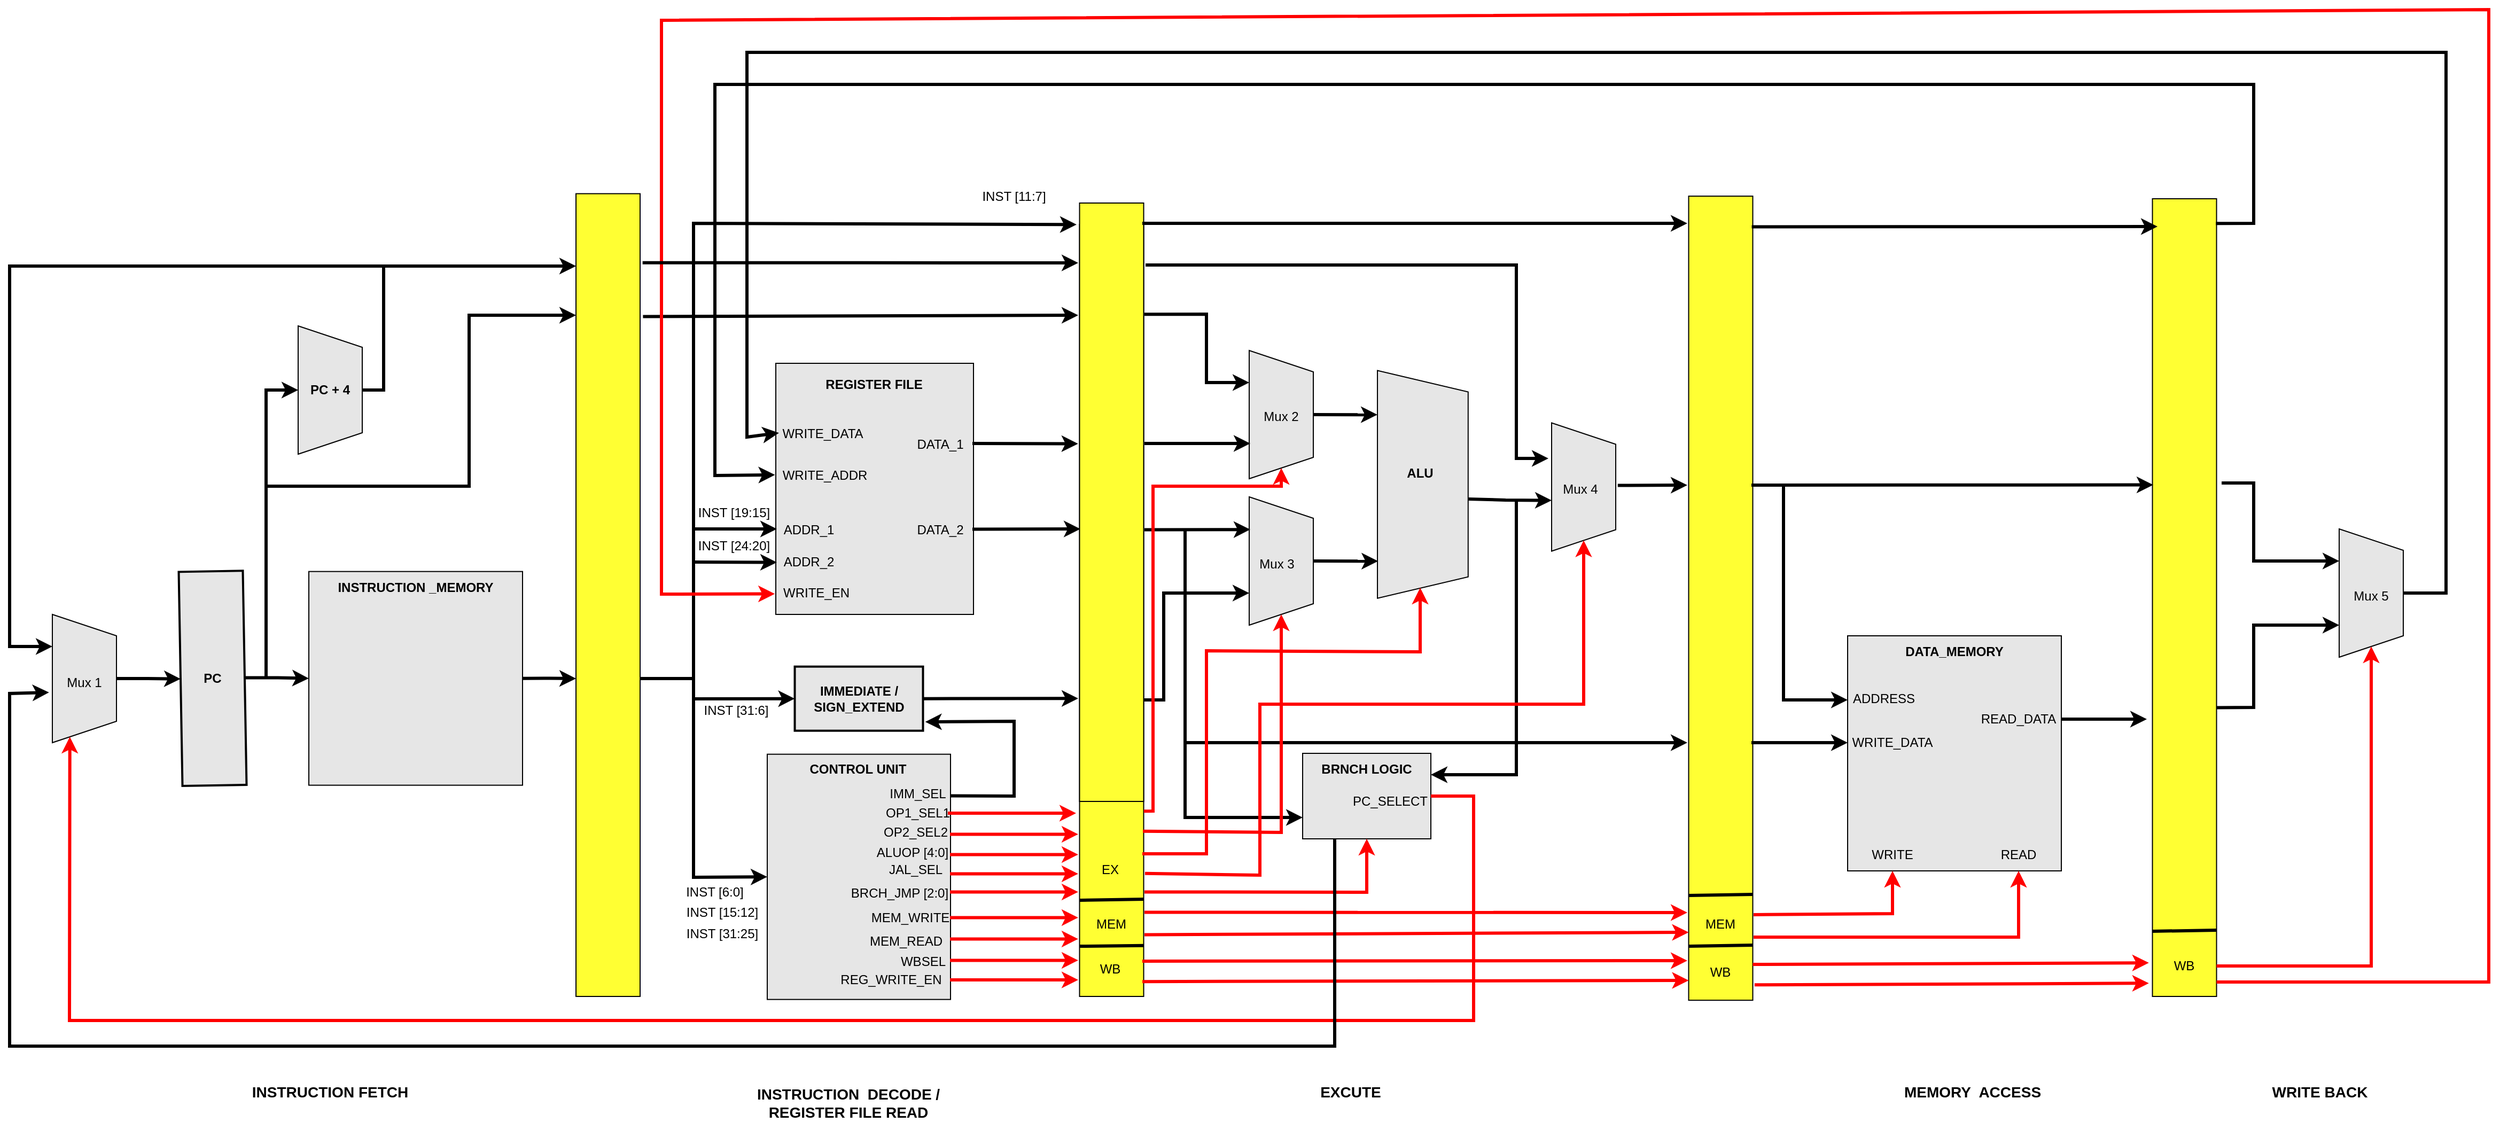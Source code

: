 <mxfile version="21.2.0" type="device">
  <diagram name="Page-1" id="BJZRk5SbO5JiXJ5LMZj1">
    <mxGraphModel dx="1613" dy="1845" grid="1" gridSize="10" guides="1" tooltips="1" connect="1" arrows="1" fold="1" page="1" pageScale="1" pageWidth="827" pageHeight="1169" math="0" shadow="0">
      <root>
        <mxCell id="0" />
        <mxCell id="1" parent="0" />
        <mxCell id="JKBrTTaOEETpHE8QkcYo-23" style="edgeStyle=orthogonalEdgeStyle;rounded=0;orthogonalLoop=1;jettySize=auto;html=1;exitX=0.5;exitY=0;exitDx=0;exitDy=0;entryX=0.5;entryY=1;entryDx=0;entryDy=0;strokeWidth=3;" parent="1" source="JKBrTTaOEETpHE8QkcYo-1" target="JKBrTTaOEETpHE8QkcYo-2" edge="1">
          <mxGeometry relative="1" as="geometry" />
        </mxCell>
        <mxCell id="JKBrTTaOEETpHE8QkcYo-1" value="" style="shape=trapezoid;perimeter=trapezoidPerimeter;whiteSpace=wrap;html=1;fixedSize=1;rotation=90;fillColor=#E6E6E6;strokeWidth=1;" parent="1" vertex="1">
          <mxGeometry x="130" y="326" width="120" height="60" as="geometry" />
        </mxCell>
        <mxCell id="JKBrTTaOEETpHE8QkcYo-28" style="edgeStyle=orthogonalEdgeStyle;rounded=0;orthogonalLoop=1;jettySize=auto;html=1;exitX=0.5;exitY=0;exitDx=0;exitDy=0;entryX=0;entryY=0.5;entryDx=0;entryDy=0;strokeWidth=3;" parent="1" source="JKBrTTaOEETpHE8QkcYo-2" target="JKBrTTaOEETpHE8QkcYo-3" edge="1">
          <mxGeometry relative="1" as="geometry">
            <Array as="points">
              <mxPoint x="371" y="355" />
            </Array>
          </mxGeometry>
        </mxCell>
        <mxCell id="JKBrTTaOEETpHE8QkcYo-2" value="" style="rounded=0;whiteSpace=wrap;html=1;rotation=89;fillColor=#E6E6E6;strokeWidth=2;" parent="1" vertex="1">
          <mxGeometry x="209.82" y="325.83" width="200.35" height="60" as="geometry" />
        </mxCell>
        <mxCell id="JKBrTTaOEETpHE8QkcYo-29" style="edgeStyle=orthogonalEdgeStyle;rounded=0;orthogonalLoop=1;jettySize=auto;html=1;exitX=1;exitY=0.5;exitDx=0;exitDy=0;strokeWidth=3;" parent="1" source="JKBrTTaOEETpHE8QkcYo-3" edge="1">
          <mxGeometry relative="1" as="geometry">
            <mxPoint x="650" y="356" as="targetPoint" />
          </mxGeometry>
        </mxCell>
        <mxCell id="JKBrTTaOEETpHE8QkcYo-3" value="" style="whiteSpace=wrap;html=1;aspect=fixed;fillColor=#E6E6E6;strokeWidth=1;" parent="1" vertex="1">
          <mxGeometry x="400" y="255.83" width="200" height="200" as="geometry" />
        </mxCell>
        <mxCell id="JKBrTTaOEETpHE8QkcYo-34" style="edgeStyle=orthogonalEdgeStyle;rounded=0;orthogonalLoop=1;jettySize=auto;html=1;exitX=0.5;exitY=0;exitDx=0;exitDy=0;entryX=0.25;entryY=1;entryDx=0;entryDy=0;strokeWidth=3;" parent="1" source="JKBrTTaOEETpHE8QkcYo-5" target="JKBrTTaOEETpHE8QkcYo-1" edge="1">
          <mxGeometry relative="1" as="geometry">
            <mxPoint x="150" y="336" as="targetPoint" />
            <Array as="points">
              <mxPoint x="470" y="86" />
              <mxPoint x="470" y="-30" />
              <mxPoint x="120" y="-30" />
              <mxPoint x="120" y="326" />
            </Array>
          </mxGeometry>
        </mxCell>
        <mxCell id="JKBrTTaOEETpHE8QkcYo-5" value="" style="shape=trapezoid;perimeter=trapezoidPerimeter;whiteSpace=wrap;html=1;fixedSize=1;rotation=90;fillColor=#E6E6E6;strokeWidth=1;" parent="1" vertex="1">
          <mxGeometry x="360" y="56" width="120" height="60" as="geometry" />
        </mxCell>
        <mxCell id="JKBrTTaOEETpHE8QkcYo-6" value="" style="rounded=0;whiteSpace=wrap;html=1;rotation=90;fillColor=#FFFF33;strokeWidth=1;" parent="1" vertex="1">
          <mxGeometry x="304.38" y="247.88" width="751.25" height="60" as="geometry" />
        </mxCell>
        <mxCell id="JKBrTTaOEETpHE8QkcYo-7" value="" style="rounded=0;whiteSpace=wrap;html=1;rotation=90;fillColor=#E6E6E6;strokeWidth=1;" parent="1" vertex="1">
          <mxGeometry x="800" y="455.83" width="229.5" height="171.5" as="geometry" />
        </mxCell>
        <mxCell id="JKBrTTaOEETpHE8QkcYo-8" value="&lt;b&gt;IMMEDIATE /&lt;br&gt;SIGN_EXTEND&lt;/b&gt;" style="rounded=0;whiteSpace=wrap;html=1;fillColor=#E6E6E6;strokeWidth=2;" parent="1" vertex="1">
          <mxGeometry x="854.75" y="344.83" width="120" height="60" as="geometry" />
        </mxCell>
        <mxCell id="rEsUnopYyA2CknYrjgtt-8" value="" style="edgeStyle=orthogonalEdgeStyle;rounded=0;orthogonalLoop=1;jettySize=auto;html=1;" parent="1" source="JKBrTTaOEETpHE8QkcYo-12" target="rEsUnopYyA2CknYrjgtt-7" edge="1">
          <mxGeometry relative="1" as="geometry" />
        </mxCell>
        <mxCell id="JKBrTTaOEETpHE8QkcYo-12" value="" style="rounded=0;whiteSpace=wrap;html=1;rotation=90;fillColor=#FFFF33;strokeWidth=1;" parent="1" vertex="1">
          <mxGeometry x="790" y="262.25" width="722.5" height="60" as="geometry" />
        </mxCell>
        <mxCell id="JKBrTTaOEETpHE8QkcYo-13" value="" style="shape=trapezoid;perimeter=trapezoidPerimeter;whiteSpace=wrap;html=1;fixedSize=1;rotation=90;fillColor=#E6E6E6;strokeWidth=1;" parent="1" vertex="1">
          <mxGeometry x="1250" y="79" width="120" height="60" as="geometry" />
        </mxCell>
        <mxCell id="JKBrTTaOEETpHE8QkcYo-14" value="" style="shape=trapezoid;perimeter=trapezoidPerimeter;whiteSpace=wrap;html=1;fixedSize=1;rotation=90;fillColor=#E6E6E6;strokeWidth=1;" parent="1" vertex="1">
          <mxGeometry x="1250" y="216" width="120" height="60" as="geometry" />
        </mxCell>
        <mxCell id="JKBrTTaOEETpHE8QkcYo-15" value="" style="shape=trapezoid;perimeter=trapezoidPerimeter;whiteSpace=wrap;html=1;fixedSize=1;rotation=90;fillColor=#E6E6E6;strokeWidth=1;" parent="1" vertex="1">
          <mxGeometry x="1335.89" y="131.87" width="213.12" height="84.88" as="geometry" />
        </mxCell>
        <mxCell id="JKBrTTaOEETpHE8QkcYo-16" value="" style="rounded=0;whiteSpace=wrap;html=1;fillColor=#E6E6E6;strokeWidth=1;" parent="1" vertex="1">
          <mxGeometry x="1330" y="426" width="120" height="80" as="geometry" />
        </mxCell>
        <mxCell id="JKBrTTaOEETpHE8QkcYo-17" value="" style="rounded=0;whiteSpace=wrap;html=1;rotation=90;fillColor=#FFFF33;strokeWidth=1;" parent="1" vertex="1">
          <mxGeometry x="1345" y="250.83" width="752.5" height="60" as="geometry" />
        </mxCell>
        <mxCell id="JKBrTTaOEETpHE8QkcYo-18" value="" style="rounded=0;whiteSpace=wrap;html=1;rotation=90;fillColor=#E6E6E6;strokeWidth=1;" parent="1" vertex="1">
          <mxGeometry x="1830" y="326" width="220" height="200" as="geometry" />
        </mxCell>
        <mxCell id="JKBrTTaOEETpHE8QkcYo-20" value="" style="rounded=0;whiteSpace=wrap;html=1;rotation=90;fillColor=#FFFF33;strokeWidth=1;" parent="1" vertex="1">
          <mxGeometry x="1782" y="250.25" width="746.5" height="60" as="geometry" />
        </mxCell>
        <mxCell id="JKBrTTaOEETpHE8QkcYo-21" value="" style="shape=trapezoid;perimeter=trapezoidPerimeter;whiteSpace=wrap;html=1;fixedSize=1;rotation=90;fillColor=#E6E6E6;strokeWidth=1;" parent="1" vertex="1">
          <mxGeometry x="2270" y="246" width="120" height="60" as="geometry" />
        </mxCell>
        <mxCell id="JKBrTTaOEETpHE8QkcYo-33" value="" style="endArrow=classic;html=1;rounded=0;entryX=0.5;entryY=1;entryDx=0;entryDy=0;strokeWidth=3;" parent="1" target="JKBrTTaOEETpHE8QkcYo-5" edge="1">
          <mxGeometry width="50" height="50" relative="1" as="geometry">
            <mxPoint x="360" y="356" as="sourcePoint" />
            <mxPoint x="440" y="186" as="targetPoint" />
            <Array as="points">
              <mxPoint x="360" y="86" />
            </Array>
          </mxGeometry>
        </mxCell>
        <mxCell id="JKBrTTaOEETpHE8QkcYo-35" value="" style="endArrow=classic;html=1;rounded=0;strokeWidth=3;" parent="1" edge="1">
          <mxGeometry width="50" height="50" relative="1" as="geometry">
            <mxPoint x="360" y="176" as="sourcePoint" />
            <mxPoint x="650" y="16" as="targetPoint" />
            <Array as="points">
              <mxPoint x="550" y="176" />
              <mxPoint x="550" y="16" />
            </Array>
          </mxGeometry>
        </mxCell>
        <mxCell id="JKBrTTaOEETpHE8QkcYo-37" value="" style="rounded=0;whiteSpace=wrap;html=1;rotation=90;fillColor=#E6E6E6;strokeWidth=1;" parent="1" vertex="1">
          <mxGeometry x="812" y="86" width="235" height="185" as="geometry" />
        </mxCell>
        <mxCell id="JKBrTTaOEETpHE8QkcYo-38" value="WRITE_DATA" style="text;html=1;strokeColor=none;fillColor=none;align=center;verticalAlign=middle;whiteSpace=wrap;rounded=0;strokeWidth=3;" parent="1" vertex="1">
          <mxGeometry x="851" y="112" width="60" height="30" as="geometry" />
        </mxCell>
        <mxCell id="JKBrTTaOEETpHE8QkcYo-39" value="ADDR_1" style="text;html=1;strokeColor=none;fillColor=none;align=center;verticalAlign=middle;whiteSpace=wrap;rounded=0;strokeWidth=3;" parent="1" vertex="1">
          <mxGeometry x="838" y="202.25" width="60" height="30" as="geometry" />
        </mxCell>
        <mxCell id="JKBrTTaOEETpHE8QkcYo-40" value="WRITE_ADDR" style="text;html=1;strokeColor=none;fillColor=none;align=center;verticalAlign=middle;whiteSpace=wrap;rounded=0;strokeWidth=3;" parent="1" vertex="1">
          <mxGeometry x="848" y="151" width="70" height="30" as="geometry" />
        </mxCell>
        <mxCell id="JKBrTTaOEETpHE8QkcYo-42" value="ADDR_2" style="text;html=1;strokeColor=none;fillColor=none;align=center;verticalAlign=middle;whiteSpace=wrap;rounded=0;strokeWidth=3;" parent="1" vertex="1">
          <mxGeometry x="838" y="232.25" width="60" height="30" as="geometry" />
        </mxCell>
        <mxCell id="JKBrTTaOEETpHE8QkcYo-43" value="WRITE_EN" style="text;html=1;strokeColor=none;fillColor=none;align=center;verticalAlign=middle;whiteSpace=wrap;rounded=0;strokeWidth=3;" parent="1" vertex="1">
          <mxGeometry x="845" y="261" width="60" height="30" as="geometry" />
        </mxCell>
        <mxCell id="JKBrTTaOEETpHE8QkcYo-45" value="DATA_1" style="text;html=1;strokeColor=none;fillColor=none;align=center;verticalAlign=middle;whiteSpace=wrap;rounded=0;strokeWidth=3;" parent="1" vertex="1">
          <mxGeometry x="961" y="122" width="60" height="30" as="geometry" />
        </mxCell>
        <mxCell id="JKBrTTaOEETpHE8QkcYo-46" value="DATA_2" style="text;html=1;strokeColor=none;fillColor=none;align=center;verticalAlign=middle;whiteSpace=wrap;rounded=0;strokeWidth=3;" parent="1" vertex="1">
          <mxGeometry x="961" y="202.25" width="60" height="30" as="geometry" />
        </mxCell>
        <mxCell id="JKBrTTaOEETpHE8QkcYo-48" value="&lt;b&gt;REGISTER FILE&lt;/b&gt;" style="text;html=1;strokeColor=none;fillColor=none;align=center;verticalAlign=middle;whiteSpace=wrap;rounded=0;strokeWidth=3;" parent="1" vertex="1">
          <mxGeometry x="863.75" y="66" width="130" height="30" as="geometry" />
        </mxCell>
        <mxCell id="JKBrTTaOEETpHE8QkcYo-50" value="IMM_SEL" style="text;html=1;strokeColor=none;fillColor=none;align=center;verticalAlign=middle;whiteSpace=wrap;rounded=0;strokeWidth=3;" parent="1" vertex="1">
          <mxGeometry x="940" y="449" width="60" height="30" as="geometry" />
        </mxCell>
        <mxCell id="JKBrTTaOEETpHE8QkcYo-56" value="OP1_SEL1" style="text;html=1;strokeColor=none;fillColor=none;align=center;verticalAlign=middle;whiteSpace=wrap;rounded=0;strokeWidth=3;" parent="1" vertex="1">
          <mxGeometry x="940" y="467" width="60" height="30" as="geometry" />
        </mxCell>
        <mxCell id="JKBrTTaOEETpHE8QkcYo-57" value="OP2_SEL2" style="text;html=1;strokeColor=none;fillColor=none;align=center;verticalAlign=middle;whiteSpace=wrap;rounded=0;strokeWidth=3;" parent="1" vertex="1">
          <mxGeometry x="938" y="485" width="60" height="30" as="geometry" />
        </mxCell>
        <mxCell id="JKBrTTaOEETpHE8QkcYo-59" value="ALUOP [4:0]" style="text;html=1;strokeColor=none;fillColor=none;align=center;verticalAlign=middle;whiteSpace=wrap;rounded=0;strokeWidth=3;" parent="1" vertex="1">
          <mxGeometry x="920" y="506" width="90" height="26" as="geometry" />
        </mxCell>
        <mxCell id="JKBrTTaOEETpHE8QkcYo-60" value="BRCH_JMP [2:0]" style="text;html=1;strokeColor=none;fillColor=none;align=center;verticalAlign=middle;whiteSpace=wrap;rounded=0;strokeWidth=3;" parent="1" vertex="1">
          <mxGeometry x="898" y="542" width="110" height="30" as="geometry" />
        </mxCell>
        <mxCell id="JKBrTTaOEETpHE8QkcYo-61" value="MEM_WRITE" style="text;html=1;strokeColor=none;fillColor=none;align=center;verticalAlign=middle;whiteSpace=wrap;rounded=0;strokeWidth=3;" parent="1" vertex="1">
          <mxGeometry x="918" y="565" width="90" height="30" as="geometry" />
        </mxCell>
        <mxCell id="JKBrTTaOEETpHE8QkcYo-62" value="MEM_READ" style="text;html=1;strokeColor=none;fillColor=none;align=center;verticalAlign=middle;whiteSpace=wrap;rounded=0;strokeWidth=3;" parent="1" vertex="1">
          <mxGeometry x="918" y="587" width="82" height="30" as="geometry" />
        </mxCell>
        <mxCell id="JKBrTTaOEETpHE8QkcYo-63" value="REG_WRITE_EN" style="text;html=1;strokeColor=none;fillColor=none;align=center;verticalAlign=middle;whiteSpace=wrap;rounded=0;strokeWidth=3;" parent="1" vertex="1">
          <mxGeometry x="890" y="623" width="110" height="30" as="geometry" />
        </mxCell>
        <mxCell id="JKBrTTaOEETpHE8QkcYo-64" value="WBSEL" style="text;html=1;strokeColor=none;fillColor=none;align=center;verticalAlign=middle;whiteSpace=wrap;rounded=0;strokeWidth=3;" parent="1" vertex="1">
          <mxGeometry x="950" y="606" width="50" height="30" as="geometry" />
        </mxCell>
        <mxCell id="JKBrTTaOEETpHE8QkcYo-66" value="&lt;b&gt;CONTROL UNIT&lt;/b&gt;" style="text;html=1;strokeColor=none;fillColor=none;align=center;verticalAlign=middle;whiteSpace=wrap;rounded=0;strokeWidth=3;" parent="1" vertex="1">
          <mxGeometry x="829" y="425.83" width="170" height="30" as="geometry" />
        </mxCell>
        <mxCell id="JKBrTTaOEETpHE8QkcYo-67" value="WRITE_DATA" style="text;html=1;strokeColor=none;fillColor=none;align=center;verticalAlign=middle;whiteSpace=wrap;rounded=0;strokeWidth=3;" parent="1" vertex="1">
          <mxGeometry x="1837" y="401" width="90" height="30" as="geometry" />
        </mxCell>
        <mxCell id="JKBrTTaOEETpHE8QkcYo-69" value="READ_DATA" style="text;html=1;strokeColor=none;fillColor=none;align=center;verticalAlign=middle;whiteSpace=wrap;rounded=0;strokeWidth=3;" parent="1" vertex="1">
          <mxGeometry x="1960" y="379" width="80" height="30" as="geometry" />
        </mxCell>
        <mxCell id="JKBrTTaOEETpHE8QkcYo-72" value="WRITE" style="text;html=1;strokeColor=none;fillColor=none;align=center;verticalAlign=middle;whiteSpace=wrap;rounded=0;strokeWidth=3;" parent="1" vertex="1">
          <mxGeometry x="1852" y="506" width="60" height="30" as="geometry" />
        </mxCell>
        <mxCell id="JKBrTTaOEETpHE8QkcYo-73" value="READ" style="text;html=1;strokeColor=none;fillColor=none;align=center;verticalAlign=middle;whiteSpace=wrap;rounded=0;strokeWidth=3;" parent="1" vertex="1">
          <mxGeometry x="1970" y="506" width="60" height="30" as="geometry" />
        </mxCell>
        <mxCell id="JKBrTTaOEETpHE8QkcYo-75" value="ADDRESS" style="text;html=1;strokeColor=none;fillColor=none;align=center;verticalAlign=middle;whiteSpace=wrap;rounded=0;strokeWidth=3;" parent="1" vertex="1">
          <mxGeometry x="1844" y="359.83" width="60" height="30" as="geometry" />
        </mxCell>
        <mxCell id="JKBrTTaOEETpHE8QkcYo-76" value="&lt;b&gt;DATA_MEMORY&lt;/b&gt;" style="text;html=1;strokeColor=none;fillColor=none;align=center;verticalAlign=middle;whiteSpace=wrap;rounded=0;strokeWidth=3;" parent="1" vertex="1">
          <mxGeometry x="1880" y="316" width="120" height="30" as="geometry" />
        </mxCell>
        <mxCell id="JKBrTTaOEETpHE8QkcYo-77" value="" style="endArrow=none;html=1;rounded=0;strokeWidth=3;" parent="1" edge="1">
          <mxGeometry width="50" height="50" relative="1" as="geometry">
            <mxPoint x="710" y="356" as="sourcePoint" />
            <mxPoint x="760" y="356" as="targetPoint" />
          </mxGeometry>
        </mxCell>
        <mxCell id="JKBrTTaOEETpHE8QkcYo-78" value="" style="endArrow=classic;html=1;rounded=0;strokeWidth=3;entryX=0.036;entryY=1.047;entryDx=0;entryDy=0;entryPerimeter=0;" parent="1" target="rEsUnopYyA2CknYrjgtt-7" edge="1">
          <mxGeometry width="50" height="50" relative="1" as="geometry">
            <mxPoint x="760" y="356" as="sourcePoint" />
            <mxPoint x="1120" y="-24" as="targetPoint" />
            <Array as="points">
              <mxPoint x="760" y="-70" />
            </Array>
          </mxGeometry>
        </mxCell>
        <mxCell id="JKBrTTaOEETpHE8QkcYo-79" value="" style="endArrow=classic;html=1;rounded=0;entryX=0.5;entryY=1;entryDx=0;entryDy=0;strokeWidth=3;" parent="1" target="JKBrTTaOEETpHE8QkcYo-7" edge="1">
          <mxGeometry width="50" height="50" relative="1" as="geometry">
            <mxPoint x="760" y="356" as="sourcePoint" />
            <mxPoint x="940" y="396" as="targetPoint" />
            <Array as="points">
              <mxPoint x="760" y="542" />
            </Array>
          </mxGeometry>
        </mxCell>
        <mxCell id="JKBrTTaOEETpHE8QkcYo-80" value="" style="endArrow=classic;html=1;rounded=0;entryX=1;entryY=1;entryDx=0;entryDy=0;strokeWidth=3;" parent="1" target="JKBrTTaOEETpHE8QkcYo-125" edge="1">
          <mxGeometry width="50" height="50" relative="1" as="geometry">
            <mxPoint x="759" y="216" as="sourcePoint" />
            <mxPoint x="820" y="216" as="targetPoint" />
          </mxGeometry>
        </mxCell>
        <mxCell id="JKBrTTaOEETpHE8QkcYo-82" value="" style="endArrow=classic;html=1;rounded=0;entryX=0;entryY=0.5;entryDx=0;entryDy=0;strokeWidth=3;" parent="1" target="JKBrTTaOEETpHE8QkcYo-42" edge="1">
          <mxGeometry width="50" height="50" relative="1" as="geometry">
            <mxPoint x="760" y="247" as="sourcePoint" />
            <mxPoint x="821" y="247" as="targetPoint" />
          </mxGeometry>
        </mxCell>
        <mxCell id="JKBrTTaOEETpHE8QkcYo-83" value="" style="endArrow=classic;html=1;rounded=0;exitX=1;exitY=0.5;exitDx=0;exitDy=0;entryX=0.291;entryY=1.023;entryDx=0;entryDy=0;entryPerimeter=0;strokeWidth=3;" parent="1" edge="1">
          <mxGeometry width="50" height="50" relative="1" as="geometry">
            <mxPoint x="1021" y="136" as="sourcePoint" />
            <mxPoint x="1119.87" y="136.247" as="targetPoint" />
          </mxGeometry>
        </mxCell>
        <mxCell id="JKBrTTaOEETpHE8QkcYo-84" value="" style="endArrow=classic;html=1;rounded=0;exitX=1;exitY=0.5;exitDx=0;exitDy=0;strokeWidth=3;" parent="1" edge="1">
          <mxGeometry width="50" height="50" relative="1" as="geometry">
            <mxPoint x="1021" y="216.25" as="sourcePoint" />
            <mxPoint x="1122" y="216" as="targetPoint" />
          </mxGeometry>
        </mxCell>
        <mxCell id="JKBrTTaOEETpHE8QkcYo-85" value="&lt;b&gt;BRNCH LOGIC&lt;/b&gt;" style="text;html=1;strokeColor=none;fillColor=none;align=center;verticalAlign=middle;whiteSpace=wrap;rounded=0;strokeWidth=3;" parent="1" vertex="1">
          <mxGeometry x="1335" y="425.83" width="110" height="30" as="geometry" />
        </mxCell>
        <mxCell id="JKBrTTaOEETpHE8QkcYo-86" value="PC_SELECT" style="text;html=1;strokeColor=none;fillColor=none;align=center;verticalAlign=middle;whiteSpace=wrap;rounded=0;strokeWidth=3;" parent="1" vertex="1">
          <mxGeometry x="1382" y="455.83" width="60" height="30" as="geometry" />
        </mxCell>
        <mxCell id="JKBrTTaOEETpHE8QkcYo-87" value="&lt;b&gt;ALU&lt;/b&gt;" style="text;html=1;strokeColor=none;fillColor=none;align=center;verticalAlign=middle;whiteSpace=wrap;rounded=0;strokeWidth=3;" parent="1" vertex="1">
          <mxGeometry x="1410" y="149" width="60" height="30" as="geometry" />
        </mxCell>
        <mxCell id="JKBrTTaOEETpHE8QkcYo-90" value="&lt;b&gt;INSTRUCTION _MEMORY&lt;/b&gt;" style="text;html=1;strokeColor=none;fillColor=none;align=center;verticalAlign=middle;whiteSpace=wrap;rounded=0;strokeWidth=3;" parent="1" vertex="1">
          <mxGeometry x="425" y="255.83" width="150" height="30" as="geometry" />
        </mxCell>
        <mxCell id="JKBrTTaOEETpHE8QkcYo-92" value="&lt;b&gt;PC + 4&lt;/b&gt;" style="text;html=1;strokeColor=none;fillColor=none;align=center;verticalAlign=middle;whiteSpace=wrap;rounded=0;strokeWidth=3;" parent="1" vertex="1">
          <mxGeometry x="390" y="71" width="60" height="30" as="geometry" />
        </mxCell>
        <mxCell id="JKBrTTaOEETpHE8QkcYo-93" value="&lt;b&gt;PC&lt;/b&gt;" style="text;html=1;strokeColor=none;fillColor=none;align=center;verticalAlign=middle;whiteSpace=wrap;rounded=0;strokeWidth=3;" parent="1" vertex="1">
          <mxGeometry x="280" y="341" width="60" height="30" as="geometry" />
        </mxCell>
        <mxCell id="JKBrTTaOEETpHE8QkcYo-94" value="" style="endArrow=classic;html=1;rounded=0;strokeColor=#FF0000;strokeWidth=3;exitX=1;exitY=0.5;exitDx=0;exitDy=0;" parent="1" source="JKBrTTaOEETpHE8QkcYo-63" edge="1">
          <mxGeometry width="50" height="50" relative="1" as="geometry">
            <mxPoint x="1010" y="640" as="sourcePoint" />
            <mxPoint x="1120" y="638" as="targetPoint" />
          </mxGeometry>
        </mxCell>
        <mxCell id="JKBrTTaOEETpHE8QkcYo-95" value="" style="endArrow=classic;html=1;rounded=0;exitX=1;exitY=0.5;exitDx=0;exitDy=0;strokeColor=#FF0000;strokeWidth=3;" parent="1" edge="1">
          <mxGeometry width="50" height="50" relative="1" as="geometry">
            <mxPoint x="1000" y="619.71" as="sourcePoint" />
            <mxPoint x="1120" y="619.71" as="targetPoint" />
          </mxGeometry>
        </mxCell>
        <mxCell id="JKBrTTaOEETpHE8QkcYo-96" value="" style="endArrow=classic;html=1;rounded=0;exitX=1;exitY=0.5;exitDx=0;exitDy=0;strokeColor=#FF0000;strokeWidth=3;" parent="1" edge="1">
          <mxGeometry width="50" height="50" relative="1" as="geometry">
            <mxPoint x="1000" y="599.71" as="sourcePoint" />
            <mxPoint x="1120" y="599.71" as="targetPoint" />
          </mxGeometry>
        </mxCell>
        <mxCell id="JKBrTTaOEETpHE8QkcYo-97" value="" style="endArrow=classic;html=1;rounded=0;exitX=1;exitY=0.5;exitDx=0;exitDy=0;strokeColor=#FF0000;strokeWidth=3;" parent="1" edge="1">
          <mxGeometry width="50" height="50" relative="1" as="geometry">
            <mxPoint x="1000" y="555.71" as="sourcePoint" />
            <mxPoint x="1120" y="555.71" as="targetPoint" />
          </mxGeometry>
        </mxCell>
        <mxCell id="JKBrTTaOEETpHE8QkcYo-98" value="" style="endArrow=classic;html=1;rounded=0;exitX=1;exitY=0.5;exitDx=0;exitDy=0;strokeColor=#FF0000;strokeWidth=3;" parent="1" edge="1">
          <mxGeometry width="50" height="50" relative="1" as="geometry">
            <mxPoint x="1000" y="579.71" as="sourcePoint" />
            <mxPoint x="1120" y="579.71" as="targetPoint" />
          </mxGeometry>
        </mxCell>
        <mxCell id="JKBrTTaOEETpHE8QkcYo-99" value="" style="endArrow=classic;html=1;rounded=0;exitX=1;exitY=0.5;exitDx=0;exitDy=0;strokeColor=#FF0000;strokeWidth=3;" parent="1" edge="1">
          <mxGeometry width="50" height="50" relative="1" as="geometry">
            <mxPoint x="1000" y="538.71" as="sourcePoint" />
            <mxPoint x="1120" y="538.71" as="targetPoint" />
          </mxGeometry>
        </mxCell>
        <mxCell id="JKBrTTaOEETpHE8QkcYo-100" value="" style="endArrow=classic;html=1;rounded=0;exitX=1;exitY=0.5;exitDx=0;exitDy=0;strokeColor=#FF0000;strokeWidth=3;" parent="1" edge="1">
          <mxGeometry width="50" height="50" relative="1" as="geometry">
            <mxPoint x="1000" y="520.71" as="sourcePoint" />
            <mxPoint x="1120" y="520.71" as="targetPoint" />
          </mxGeometry>
        </mxCell>
        <mxCell id="JKBrTTaOEETpHE8QkcYo-101" value="" style="endArrow=classic;html=1;rounded=0;exitX=1;exitY=0.5;exitDx=0;exitDy=0;strokeColor=#FF0000;strokeWidth=3;" parent="1" edge="1">
          <mxGeometry width="50" height="50" relative="1" as="geometry">
            <mxPoint x="1000" y="501.71" as="sourcePoint" />
            <mxPoint x="1120" y="501.71" as="targetPoint" />
          </mxGeometry>
        </mxCell>
        <mxCell id="JKBrTTaOEETpHE8QkcYo-102" value="" style="endArrow=classic;html=1;rounded=0;exitX=1;exitY=0.5;exitDx=0;exitDy=0;entryX=1.017;entryY=0.862;entryDx=0;entryDy=0;entryPerimeter=0;strokeWidth=3;" parent="1" target="JKBrTTaOEETpHE8QkcYo-8" edge="1">
          <mxGeometry width="50" height="50" relative="1" as="geometry">
            <mxPoint x="1000" y="465.71" as="sourcePoint" />
            <mxPoint x="980" y="396" as="targetPoint" />
            <Array as="points">
              <mxPoint x="1060" y="466" />
              <mxPoint x="1060" y="396" />
            </Array>
          </mxGeometry>
        </mxCell>
        <mxCell id="JKBrTTaOEETpHE8QkcYo-103" value="" style="endArrow=none;html=1;rounded=0;exitX=0.934;exitY=0.001;exitDx=0;exitDy=0;exitPerimeter=0;entryX=0.935;entryY=0.999;entryDx=0;entryDy=0;entryPerimeter=0;strokeWidth=3;" parent="1" source="JKBrTTaOEETpHE8QkcYo-12" target="JKBrTTaOEETpHE8QkcYo-12" edge="1">
          <mxGeometry width="50" height="50" relative="1" as="geometry">
            <mxPoint x="960" y="626" as="sourcePoint" />
            <mxPoint x="1140" y="606" as="targetPoint" />
          </mxGeometry>
        </mxCell>
        <mxCell id="JKBrTTaOEETpHE8QkcYo-104" value="" style="endArrow=none;html=1;rounded=0;exitX=0.934;exitY=0.001;exitDx=0;exitDy=0;exitPerimeter=0;entryX=0.935;entryY=0.999;entryDx=0;entryDy=0;entryPerimeter=0;strokeWidth=3;" parent="1" edge="1">
          <mxGeometry width="50" height="50" relative="1" as="geometry">
            <mxPoint x="1181.25" y="562.5" as="sourcePoint" />
            <mxPoint x="1121.25" y="563.5" as="targetPoint" />
          </mxGeometry>
        </mxCell>
        <mxCell id="JKBrTTaOEETpHE8QkcYo-105" value="" style="endArrow=none;html=1;rounded=0;exitX=0.934;exitY=0.001;exitDx=0;exitDy=0;exitPerimeter=0;entryX=0.935;entryY=0.999;entryDx=0;entryDy=0;entryPerimeter=0;strokeWidth=3;" parent="1" edge="1">
          <mxGeometry width="50" height="50" relative="1" as="geometry">
            <mxPoint x="1181.25" y="452" as="sourcePoint" />
            <mxPoint x="1121.25" y="453" as="targetPoint" />
          </mxGeometry>
        </mxCell>
        <mxCell id="JKBrTTaOEETpHE8QkcYo-106" value="" style="endArrow=none;html=1;rounded=0;exitX=0.934;exitY=0.001;exitDx=0;exitDy=0;exitPerimeter=0;entryX=0.935;entryY=0.999;entryDx=0;entryDy=0;entryPerimeter=0;strokeWidth=3;" parent="1" edge="1">
          <mxGeometry width="50" height="50" relative="1" as="geometry">
            <mxPoint x="1751.13" y="605.5" as="sourcePoint" />
            <mxPoint x="1691.13" y="606.5" as="targetPoint" />
          </mxGeometry>
        </mxCell>
        <mxCell id="JKBrTTaOEETpHE8QkcYo-107" value="" style="endArrow=none;html=1;rounded=0;exitX=0.934;exitY=0.001;exitDx=0;exitDy=0;exitPerimeter=0;entryX=0.935;entryY=0.999;entryDx=0;entryDy=0;entryPerimeter=0;strokeWidth=3;" parent="1" edge="1">
          <mxGeometry width="50" height="50" relative="1" as="geometry">
            <mxPoint x="1751.38" y="558" as="sourcePoint" />
            <mxPoint x="1691.38" y="559" as="targetPoint" />
          </mxGeometry>
        </mxCell>
        <mxCell id="JKBrTTaOEETpHE8QkcYo-108" value="" style="endArrow=none;html=1;rounded=0;exitX=0.934;exitY=0.001;exitDx=0;exitDy=0;exitPerimeter=0;entryX=0.935;entryY=0.999;entryDx=0;entryDy=0;entryPerimeter=0;strokeWidth=3;" parent="1" edge="1">
          <mxGeometry width="50" height="50" relative="1" as="geometry">
            <mxPoint x="2185.12" y="591.5" as="sourcePoint" />
            <mxPoint x="2125.12" y="592.5" as="targetPoint" />
          </mxGeometry>
        </mxCell>
        <mxCell id="JKBrTTaOEETpHE8QkcYo-110" value="EX" style="text;html=1;strokeColor=none;fillColor=none;align=center;verticalAlign=middle;whiteSpace=wrap;rounded=0;strokeWidth=3;" parent="1" vertex="1">
          <mxGeometry x="1120" y="520" width="60" height="30" as="geometry" />
        </mxCell>
        <mxCell id="JKBrTTaOEETpHE8QkcYo-111" value="MEM" style="text;html=1;strokeColor=none;fillColor=none;align=center;verticalAlign=middle;whiteSpace=wrap;rounded=0;strokeWidth=3;" parent="1" vertex="1">
          <mxGeometry x="1691.25" y="571" width="60" height="30" as="geometry" />
        </mxCell>
        <mxCell id="JKBrTTaOEETpHE8QkcYo-112" value="MEM" style="text;html=1;strokeColor=none;fillColor=none;align=center;verticalAlign=middle;whiteSpace=wrap;rounded=0;strokeWidth=3;" parent="1" vertex="1">
          <mxGeometry x="1121.25" y="571" width="60" height="30" as="geometry" />
        </mxCell>
        <mxCell id="JKBrTTaOEETpHE8QkcYo-113" value="WB" style="text;html=1;strokeColor=none;fillColor=none;align=center;verticalAlign=middle;whiteSpace=wrap;rounded=0;strokeWidth=3;" parent="1" vertex="1">
          <mxGeometry x="1691.25" y="616" width="60" height="30" as="geometry" />
        </mxCell>
        <mxCell id="JKBrTTaOEETpHE8QkcYo-114" value="WB" style="text;html=1;strokeColor=none;fillColor=none;align=center;verticalAlign=middle;whiteSpace=wrap;rounded=0;strokeWidth=3;" parent="1" vertex="1">
          <mxGeometry x="2125.25" y="610" width="60" height="30" as="geometry" />
        </mxCell>
        <mxCell id="JKBrTTaOEETpHE8QkcYo-115" value="WB" style="text;html=1;strokeColor=none;fillColor=none;align=center;verticalAlign=middle;whiteSpace=wrap;rounded=0;strokeWidth=3;" parent="1" vertex="1">
          <mxGeometry x="1120" y="613" width="60" height="30" as="geometry" />
        </mxCell>
        <mxCell id="JKBrTTaOEETpHE8QkcYo-118" value="INST [6:0]" style="text;html=1;strokeColor=none;fillColor=none;align=center;verticalAlign=middle;whiteSpace=wrap;rounded=0;strokeWidth=3;" parent="1" vertex="1">
          <mxGeometry x="750" y="541" width="60" height="30" as="geometry" />
        </mxCell>
        <mxCell id="JKBrTTaOEETpHE8QkcYo-119" value="INST [31:25]" style="text;html=1;strokeColor=none;fillColor=none;align=center;verticalAlign=middle;whiteSpace=wrap;rounded=0;strokeWidth=3;" parent="1" vertex="1">
          <mxGeometry x="747" y="580" width="80" height="30" as="geometry" />
        </mxCell>
        <mxCell id="JKBrTTaOEETpHE8QkcYo-120" value="INST [15:12]" style="text;html=1;strokeColor=none;fillColor=none;align=center;verticalAlign=middle;whiteSpace=wrap;rounded=0;strokeWidth=3;" parent="1" vertex="1">
          <mxGeometry x="747" y="560" width="80" height="30" as="geometry" />
        </mxCell>
        <mxCell id="JKBrTTaOEETpHE8QkcYo-121" value="" style="endArrow=classic;html=1;rounded=0;entryX=0;entryY=0.5;entryDx=0;entryDy=0;strokeWidth=3;" parent="1" target="JKBrTTaOEETpHE8QkcYo-8" edge="1">
          <mxGeometry width="50" height="50" relative="1" as="geometry">
            <mxPoint x="760" y="375" as="sourcePoint" />
            <mxPoint x="880" y="315" as="targetPoint" />
          </mxGeometry>
        </mxCell>
        <mxCell id="JKBrTTaOEETpHE8QkcYo-122" value="INST [31:6]" style="text;html=1;strokeColor=none;fillColor=none;align=center;verticalAlign=middle;whiteSpace=wrap;rounded=0;strokeWidth=3;" parent="1" vertex="1">
          <mxGeometry x="760" y="371" width="80" height="30" as="geometry" />
        </mxCell>
        <mxCell id="JKBrTTaOEETpHE8QkcYo-124" value="INST [24:20]" style="text;html=1;strokeColor=none;fillColor=none;align=center;verticalAlign=middle;whiteSpace=wrap;rounded=0;strokeWidth=3;" parent="1" vertex="1">
          <mxGeometry x="758" y="216.75" width="80" height="30" as="geometry" />
        </mxCell>
        <mxCell id="JKBrTTaOEETpHE8QkcYo-125" value="INST [19:15]" style="text;html=1;strokeColor=none;fillColor=none;align=center;verticalAlign=middle;whiteSpace=wrap;rounded=0;strokeWidth=3;" parent="1" vertex="1">
          <mxGeometry x="758" y="186" width="80" height="30" as="geometry" />
        </mxCell>
        <mxCell id="JKBrTTaOEETpHE8QkcYo-126" value="INST [11:7]" style="text;html=1;strokeColor=none;fillColor=none;align=center;verticalAlign=middle;whiteSpace=wrap;rounded=0;strokeWidth=3;" parent="1" vertex="1">
          <mxGeometry x="1020" y="-110" width="80" height="30" as="geometry" />
        </mxCell>
        <mxCell id="JKBrTTaOEETpHE8QkcYo-127" value="" style="endArrow=classic;html=1;rounded=0;exitX=1;exitY=0.5;exitDx=0;exitDy=0;entryX=0.614;entryY=1.021;entryDx=0;entryDy=0;entryPerimeter=0;strokeWidth=3;" parent="1" source="JKBrTTaOEETpHE8QkcYo-8" target="JKBrTTaOEETpHE8QkcYo-12" edge="1">
          <mxGeometry width="50" height="50" relative="1" as="geometry">
            <mxPoint x="1150" y="286" as="sourcePoint" />
            <mxPoint x="1200" y="236" as="targetPoint" />
          </mxGeometry>
        </mxCell>
        <mxCell id="JKBrTTaOEETpHE8QkcYo-128" value="" style="endArrow=classic;html=1;rounded=0;entryX=0.288;entryY=0.984;entryDx=0;entryDy=0;exitX=0.401;exitY=-0.012;exitDx=0;exitDy=0;exitPerimeter=0;entryPerimeter=0;strokeWidth=3;" parent="1" edge="1">
          <mxGeometry width="50" height="50" relative="1" as="geometry">
            <mxPoint x="1181.97" y="216.723" as="sourcePoint" />
            <mxPoint x="1280.96" y="216.56" as="targetPoint" />
          </mxGeometry>
        </mxCell>
        <mxCell id="JKBrTTaOEETpHE8QkcYo-129" value="" style="endArrow=classic;html=1;rounded=0;entryX=0.288;entryY=0.984;entryDx=0;entryDy=0;exitX=0.401;exitY=-0.012;exitDx=0;exitDy=0;exitPerimeter=0;entryPerimeter=0;strokeWidth=3;" parent="1" edge="1">
          <mxGeometry width="50" height="50" relative="1" as="geometry">
            <mxPoint x="1182" y="136" as="sourcePoint" />
            <mxPoint x="1281" y="136" as="targetPoint" />
          </mxGeometry>
        </mxCell>
        <mxCell id="JKBrTTaOEETpHE8QkcYo-130" value="" style="endArrow=classic;html=1;rounded=0;entryX=0.75;entryY=1;entryDx=0;entryDy=0;exitX=0.616;exitY=0;exitDx=0;exitDy=0;exitPerimeter=0;strokeWidth=3;" parent="1" source="JKBrTTaOEETpHE8QkcYo-12" target="JKBrTTaOEETpHE8QkcYo-14" edge="1">
          <mxGeometry width="50" height="50" relative="1" as="geometry">
            <mxPoint x="1040" y="326" as="sourcePoint" />
            <mxPoint x="1090" y="276" as="targetPoint" />
            <Array as="points">
              <mxPoint x="1200" y="376" />
              <mxPoint x="1200" y="276" />
            </Array>
          </mxGeometry>
        </mxCell>
        <mxCell id="JKBrTTaOEETpHE8QkcYo-131" value="" style="endArrow=classic;html=1;rounded=0;exitX=0.5;exitY=0;exitDx=0;exitDy=0;entryX=0.194;entryY=1;entryDx=0;entryDy=0;entryPerimeter=0;strokeWidth=3;" parent="1" source="JKBrTTaOEETpHE8QkcYo-13" target="JKBrTTaOEETpHE8QkcYo-15" edge="1">
          <mxGeometry width="50" height="50" relative="1" as="geometry">
            <mxPoint x="1290" y="306" as="sourcePoint" />
            <mxPoint x="1340" y="256" as="targetPoint" />
          </mxGeometry>
        </mxCell>
        <mxCell id="JKBrTTaOEETpHE8QkcYo-132" value="" style="endArrow=classic;html=1;rounded=0;entryX=0.837;entryY=0.993;entryDx=0;entryDy=0;exitX=0.5;exitY=0;exitDx=0;exitDy=0;entryPerimeter=0;strokeWidth=3;" parent="1" source="JKBrTTaOEETpHE8QkcYo-14" target="JKBrTTaOEETpHE8QkcYo-15" edge="1">
          <mxGeometry width="50" height="50" relative="1" as="geometry">
            <mxPoint x="1340" y="256" as="sourcePoint" />
            <mxPoint x="1340" y="256" as="targetPoint" />
          </mxGeometry>
        </mxCell>
        <mxCell id="JKBrTTaOEETpHE8QkcYo-133" value="" style="endArrow=classic;html=1;rounded=0;exitX=0.5;exitY=0;exitDx=0;exitDy=0;strokeWidth=3;" parent="1" edge="1">
          <mxGeometry width="50" height="50" relative="1" as="geometry">
            <mxPoint x="1624.89" y="175.31" as="sourcePoint" />
            <mxPoint x="1690" y="175" as="targetPoint" />
          </mxGeometry>
        </mxCell>
        <mxCell id="JKBrTTaOEETpHE8QkcYo-134" value="" style="endArrow=classic;html=1;rounded=0;exitX=0.153;exitY=-0.045;exitDx=0;exitDy=0;exitPerimeter=0;strokeWidth=3;" parent="1" source="JKBrTTaOEETpHE8QkcYo-6" edge="1">
          <mxGeometry width="50" height="50" relative="1" as="geometry">
            <mxPoint x="720" y="236" as="sourcePoint" />
            <mxPoint x="1120" y="16" as="targetPoint" />
          </mxGeometry>
        </mxCell>
        <mxCell id="JKBrTTaOEETpHE8QkcYo-135" value="" style="endArrow=classic;html=1;rounded=0;exitX=0.115;exitY=-0.01;exitDx=0;exitDy=0;exitPerimeter=0;strokeWidth=3;entryX=0.25;entryY=1;entryDx=0;entryDy=0;" parent="1" target="JKBrTTaOEETpHE8QkcYo-13" edge="1">
          <mxGeometry width="50" height="50" relative="1" as="geometry">
            <mxPoint x="1181.85" y="15.087" as="sourcePoint" />
            <mxPoint x="1230" y="110" as="targetPoint" />
            <Array as="points">
              <mxPoint x="1240" y="15" />
              <mxPoint x="1240" y="79" />
            </Array>
          </mxGeometry>
        </mxCell>
        <mxCell id="JKBrTTaOEETpHE8QkcYo-136" value="" style="endArrow=classic;html=1;rounded=0;exitX=0.115;exitY=-0.01;exitDx=0;exitDy=0;exitPerimeter=0;strokeWidth=3;" parent="1" edge="1">
          <mxGeometry width="50" height="50" relative="1" as="geometry">
            <mxPoint x="1183" y="-31" as="sourcePoint" />
            <mxPoint x="1560" y="150" as="targetPoint" />
            <Array as="points">
              <mxPoint x="1530" y="-31" />
              <mxPoint x="1530" y="150" />
            </Array>
          </mxGeometry>
        </mxCell>
        <mxCell id="JKBrTTaOEETpHE8QkcYo-137" value="" style="endArrow=classic;html=1;rounded=0;exitX=0.058;exitY=0.016;exitDx=0;exitDy=0;exitPerimeter=0;strokeWidth=3;" parent="1" edge="1">
          <mxGeometry width="50" height="50" relative="1" as="geometry">
            <mxPoint x="1750.29" y="-66.775" as="sourcePoint" />
            <mxPoint x="2130" y="-67" as="targetPoint" />
          </mxGeometry>
        </mxCell>
        <mxCell id="JKBrTTaOEETpHE8QkcYo-141" value="" style="endArrow=classic;html=1;rounded=0;strokeWidth=3;entryX=1;entryY=0.25;entryDx=0;entryDy=0;" parent="1" target="JKBrTTaOEETpHE8QkcYo-16" edge="1">
          <mxGeometry width="50" height="50" relative="1" as="geometry">
            <mxPoint x="1530" y="190" as="sourcePoint" />
            <mxPoint x="1480" y="440" as="targetPoint" />
            <Array as="points">
              <mxPoint x="1530" y="446" />
            </Array>
          </mxGeometry>
        </mxCell>
        <mxCell id="JKBrTTaOEETpHE8QkcYo-142" value="" style="endArrow=classic;html=1;rounded=0;entryX=0;entryY=0.75;entryDx=0;entryDy=0;strokeWidth=3;" parent="1" target="JKBrTTaOEETpHE8QkcYo-16" edge="1">
          <mxGeometry width="50" height="50" relative="1" as="geometry">
            <mxPoint x="1220" y="216" as="sourcePoint" />
            <mxPoint x="1220" y="396" as="targetPoint" />
            <Array as="points">
              <mxPoint x="1220" y="486" />
            </Array>
          </mxGeometry>
        </mxCell>
        <mxCell id="JKBrTTaOEETpHE8QkcYo-143" value="" style="endArrow=classic;html=1;rounded=0;entryX=0.336;entryY=0.988;entryDx=0;entryDy=0;entryPerimeter=0;strokeWidth=3;" parent="1" edge="1">
          <mxGeometry width="50" height="50" relative="1" as="geometry">
            <mxPoint x="1750" y="175" as="sourcePoint" />
            <mxPoint x="2125.97" y="174.76" as="targetPoint" />
          </mxGeometry>
        </mxCell>
        <mxCell id="JKBrTTaOEETpHE8QkcYo-144" value="" style="endArrow=classic;html=1;rounded=0;strokeWidth=3;" parent="1" edge="1">
          <mxGeometry width="50" height="50" relative="1" as="geometry">
            <mxPoint x="1780" y="176" as="sourcePoint" />
            <mxPoint x="1840" y="376" as="targetPoint" />
            <Array as="points">
              <mxPoint x="1780" y="376" />
            </Array>
          </mxGeometry>
        </mxCell>
        <mxCell id="JKBrTTaOEETpHE8QkcYo-145" value="" style="endArrow=classic;html=1;rounded=0;strokeWidth=3;" parent="1" edge="1">
          <mxGeometry width="50" height="50" relative="1" as="geometry">
            <mxPoint x="1220" y="416" as="sourcePoint" />
            <mxPoint x="1690" y="416" as="targetPoint" />
          </mxGeometry>
        </mxCell>
        <mxCell id="JKBrTTaOEETpHE8QkcYo-146" value="" style="endArrow=classic;html=1;rounded=0;strokeWidth=3;" parent="1" edge="1">
          <mxGeometry width="50" height="50" relative="1" as="geometry">
            <mxPoint x="1750" y="416" as="sourcePoint" />
            <mxPoint x="1840" y="416" as="targetPoint" />
          </mxGeometry>
        </mxCell>
        <mxCell id="JKBrTTaOEETpHE8QkcYo-147" value="" style="endArrow=classic;html=1;rounded=0;exitX=1;exitY=0.5;exitDx=0;exitDy=0;strokeWidth=3;" parent="1" source="JKBrTTaOEETpHE8QkcYo-69" edge="1">
          <mxGeometry width="50" height="50" relative="1" as="geometry">
            <mxPoint x="2030" y="436" as="sourcePoint" />
            <mxPoint x="2120" y="394" as="targetPoint" />
          </mxGeometry>
        </mxCell>
        <mxCell id="JKBrTTaOEETpHE8QkcYo-149" value="" style="endArrow=classic;html=1;rounded=0;entryX=0.25;entryY=1;entryDx=0;entryDy=0;strokeWidth=3;" parent="1" target="JKBrTTaOEETpHE8QkcYo-21" edge="1">
          <mxGeometry width="50" height="50" relative="1" as="geometry">
            <mxPoint x="2190" y="173" as="sourcePoint" />
            <mxPoint x="2280" y="326" as="targetPoint" />
            <Array as="points">
              <mxPoint x="2220" y="173" />
              <mxPoint x="2220" y="246" />
            </Array>
          </mxGeometry>
        </mxCell>
        <mxCell id="JKBrTTaOEETpHE8QkcYo-150" value="" style="endArrow=classic;html=1;rounded=0;entryX=0.75;entryY=1;entryDx=0;entryDy=0;exitX=0.638;exitY=0.002;exitDx=0;exitDy=0;exitPerimeter=0;strokeWidth=3;" parent="1" source="JKBrTTaOEETpHE8QkcYo-20" target="JKBrTTaOEETpHE8QkcYo-21" edge="1">
          <mxGeometry width="50" height="50" relative="1" as="geometry">
            <mxPoint x="2120" y="386" as="sourcePoint" />
            <mxPoint x="2170" y="336" as="targetPoint" />
            <Array as="points">
              <mxPoint x="2220" y="383" />
              <mxPoint x="2220" y="306" />
            </Array>
          </mxGeometry>
        </mxCell>
        <mxCell id="JKBrTTaOEETpHE8QkcYo-151" value="" style="endArrow=classic;html=1;rounded=0;entryX=0.444;entryY=1.004;entryDx=0;entryDy=0;entryPerimeter=0;strokeWidth=3;exitX=0.031;exitY=0.01;exitDx=0;exitDy=0;exitPerimeter=0;" parent="1" source="JKBrTTaOEETpHE8QkcYo-20" target="JKBrTTaOEETpHE8QkcYo-37" edge="1">
          <mxGeometry width="50" height="50" relative="1" as="geometry">
            <mxPoint x="2190" y="-70" as="sourcePoint" />
            <mxPoint x="780" y="176" as="targetPoint" />
            <Array as="points">
              <mxPoint x="2220" y="-70" />
              <mxPoint x="2220" y="-200" />
              <mxPoint x="780" y="-200" />
              <mxPoint x="780" y="166" />
            </Array>
          </mxGeometry>
        </mxCell>
        <mxCell id="JKBrTTaOEETpHE8QkcYo-153" value="" style="endArrow=classic;html=1;rounded=0;exitX=0.5;exitY=0;exitDx=0;exitDy=0;entryX=0.277;entryY=0.984;entryDx=0;entryDy=0;entryPerimeter=0;strokeWidth=3;" parent="1" source="JKBrTTaOEETpHE8QkcYo-21" target="JKBrTTaOEETpHE8QkcYo-37" edge="1">
          <mxGeometry width="50" height="50" relative="1" as="geometry">
            <mxPoint x="1990" y="80" as="sourcePoint" />
            <mxPoint x="820" y="70" as="targetPoint" />
            <Array as="points">
              <mxPoint x="2400" y="276" />
              <mxPoint x="2400" y="-230" />
              <mxPoint x="810" y="-230" />
              <mxPoint x="810" y="130" />
            </Array>
          </mxGeometry>
        </mxCell>
        <mxCell id="GRs9G89BOuxRZfcAxiGg-2" value="&lt;b&gt;&lt;font style=&quot;font-size: 14px;&quot;&gt;INSTRUCTION FETCH&lt;/font&gt;&lt;/b&gt;" style="text;html=1;strokeColor=none;fillColor=none;align=center;verticalAlign=middle;whiteSpace=wrap;rounded=0;strokeWidth=3;" parent="1" vertex="1">
          <mxGeometry x="315.08" y="728" width="209.83" height="30" as="geometry" />
        </mxCell>
        <mxCell id="GRs9G89BOuxRZfcAxiGg-3" value="&lt;b&gt;&lt;font style=&quot;font-size: 14px;&quot;&gt;INSTRUCTION&amp;nbsp; DECODE /&lt;br&gt;REGISTER FILE READ&lt;/font&gt;&lt;/b&gt;" style="text;html=1;strokeColor=none;fillColor=none;align=center;verticalAlign=middle;whiteSpace=wrap;rounded=0;strokeWidth=3;" parent="1" vertex="1">
          <mxGeometry x="800.17" y="738" width="209.83" height="30" as="geometry" />
        </mxCell>
        <mxCell id="GRs9G89BOuxRZfcAxiGg-4" value="&lt;b&gt;&lt;font style=&quot;font-size: 14px;&quot;&gt;EXCUTE&lt;/font&gt;&lt;/b&gt;" style="text;html=1;strokeColor=none;fillColor=none;align=center;verticalAlign=middle;whiteSpace=wrap;rounded=0;strokeWidth=3;" parent="1" vertex="1">
          <mxGeometry x="1270" y="728" width="209.83" height="30" as="geometry" />
        </mxCell>
        <mxCell id="GRs9G89BOuxRZfcAxiGg-5" value="&lt;b&gt;&lt;font style=&quot;font-size: 14px;&quot;&gt;WRITE BACK&lt;/font&gt;&lt;/b&gt;" style="text;html=1;strokeColor=none;fillColor=none;align=center;verticalAlign=middle;whiteSpace=wrap;rounded=0;strokeWidth=3;" parent="1" vertex="1">
          <mxGeometry x="2177.08" y="728" width="209.83" height="30" as="geometry" />
        </mxCell>
        <mxCell id="AFKoqDy3gb-6C5y3ozqa-2" value="&lt;b&gt;&lt;font style=&quot;font-size: 14px;&quot;&gt;MEMORY&amp;nbsp; ACCESS&lt;/font&gt;&lt;/b&gt;" style="text;html=1;strokeColor=none;fillColor=none;align=center;verticalAlign=middle;whiteSpace=wrap;rounded=0;strokeWidth=3;" parent="1" vertex="1">
          <mxGeometry x="1852" y="728" width="209.83" height="30" as="geometry" />
        </mxCell>
        <mxCell id="AFKoqDy3gb-6C5y3ozqa-6" value="" style="endArrow=classic;html=1;rounded=0;strokeColor=#FF0000;exitX=1.001;exitY=0.886;exitDx=0;exitDy=0;exitPerimeter=0;entryX=0;entryY=0.75;entryDx=0;entryDy=0;strokeWidth=3;" parent="1" source="JKBrTTaOEETpHE8QkcYo-115" target="JKBrTTaOEETpHE8QkcYo-113" edge="1">
          <mxGeometry width="50" height="50" relative="1" as="geometry">
            <mxPoint x="1190" y="639" as="sourcePoint" />
            <mxPoint x="1390" y="639.38" as="targetPoint" />
          </mxGeometry>
        </mxCell>
        <mxCell id="AFKoqDy3gb-6C5y3ozqa-7" value="" style="endArrow=classic;html=1;rounded=0;exitX=1;exitY=0.25;exitDx=0;exitDy=0;strokeColor=#FF0000;strokeWidth=3;" parent="1" source="JKBrTTaOEETpHE8QkcYo-115" edge="1">
          <mxGeometry width="50" height="50" relative="1" as="geometry">
            <mxPoint x="1270" y="621.09" as="sourcePoint" />
            <mxPoint x="1690" y="620" as="targetPoint" />
          </mxGeometry>
        </mxCell>
        <mxCell id="AFKoqDy3gb-6C5y3ozqa-8" value="" style="endArrow=classic;html=1;rounded=0;strokeColor=#FF0000;exitX=1.028;exitY=0.888;exitDx=0;exitDy=0;exitPerimeter=0;entryX=-0.056;entryY=1.038;entryDx=0;entryDy=0;entryPerimeter=0;strokeWidth=3;" parent="1" source="JKBrTTaOEETpHE8QkcYo-113" target="JKBrTTaOEETpHE8QkcYo-114" edge="1">
          <mxGeometry width="50" height="50" relative="1" as="geometry">
            <mxPoint x="1780" y="626" as="sourcePoint" />
            <mxPoint x="1990" y="641.29" as="targetPoint" />
          </mxGeometry>
        </mxCell>
        <mxCell id="AFKoqDy3gb-6C5y3ozqa-9" value="" style="endArrow=classic;html=1;rounded=0;exitX=1;exitY=0.25;exitDx=0;exitDy=0;strokeColor=#FF0000;entryX=-0.056;entryY=0.401;entryDx=0;entryDy=0;entryPerimeter=0;strokeWidth=3;" parent="1" source="JKBrTTaOEETpHE8QkcYo-113" target="JKBrTTaOEETpHE8QkcYo-114" edge="1">
          <mxGeometry width="50" height="50" relative="1" as="geometry">
            <mxPoint x="1870" y="623" as="sourcePoint" />
            <mxPoint x="1990" y="623" as="targetPoint" />
          </mxGeometry>
        </mxCell>
        <mxCell id="AFKoqDy3gb-6C5y3ozqa-17" value="" style="endArrow=classic;html=1;rounded=0;exitX=1;exitY=0.5;exitDx=0;exitDy=0;strokeColor=#FF0000;strokeWidth=3;entryX=0;entryY=0.75;entryDx=0;entryDy=0;" parent="1" target="JKBrTTaOEETpHE8QkcYo-111" edge="1">
          <mxGeometry width="50" height="50" relative="1" as="geometry">
            <mxPoint x="1182" y="595.71" as="sourcePoint" />
            <mxPoint x="1550" y="596" as="targetPoint" />
          </mxGeometry>
        </mxCell>
        <mxCell id="AFKoqDy3gb-6C5y3ozqa-18" value="" style="endArrow=classic;html=1;rounded=0;exitX=1;exitY=0.5;exitDx=0;exitDy=0;strokeColor=#FF0000;strokeWidth=3;" parent="1" edge="1">
          <mxGeometry width="50" height="50" relative="1" as="geometry">
            <mxPoint x="1182" y="574.71" as="sourcePoint" />
            <mxPoint x="1690" y="575" as="targetPoint" />
          </mxGeometry>
        </mxCell>
        <mxCell id="AFKoqDy3gb-6C5y3ozqa-19" value="" style="endArrow=classic;html=1;rounded=0;exitX=1;exitY=0.5;exitDx=0;exitDy=0;strokeColor=#FF0000;entryX=0.5;entryY=1;entryDx=0;entryDy=0;strokeWidth=3;" parent="1" target="JKBrTTaOEETpHE8QkcYo-73" edge="1">
          <mxGeometry width="50" height="50" relative="1" as="geometry">
            <mxPoint x="1752" y="598" as="sourcePoint" />
            <mxPoint x="1872" y="598" as="targetPoint" />
            <Array as="points">
              <mxPoint x="2000" y="598" />
            </Array>
          </mxGeometry>
        </mxCell>
        <mxCell id="AFKoqDy3gb-6C5y3ozqa-20" value="" style="endArrow=classic;html=1;rounded=0;exitX=1;exitY=0.5;exitDx=0;exitDy=0;strokeColor=#FF0000;entryX=0.5;entryY=1;entryDx=0;entryDy=0;strokeWidth=3;" parent="1" target="JKBrTTaOEETpHE8QkcYo-72" edge="1">
          <mxGeometry width="50" height="50" relative="1" as="geometry">
            <mxPoint x="1752" y="577" as="sourcePoint" />
            <mxPoint x="1872" y="577" as="targetPoint" />
            <Array as="points">
              <mxPoint x="1882" y="576" />
            </Array>
          </mxGeometry>
        </mxCell>
        <mxCell id="AFKoqDy3gb-6C5y3ozqa-21" value="" style="endArrow=classic;html=1;rounded=0;exitX=1;exitY=0.5;exitDx=0;exitDy=0;strokeColor=#FF0000;entryX=0.5;entryY=1;entryDx=0;entryDy=0;strokeWidth=3;" parent="1" target="JKBrTTaOEETpHE8QkcYo-16" edge="1">
          <mxGeometry width="50" height="50" relative="1" as="geometry">
            <mxPoint x="1182" y="555.71" as="sourcePoint" />
            <mxPoint x="1302" y="555.71" as="targetPoint" />
            <Array as="points">
              <mxPoint x="1390" y="556" />
            </Array>
          </mxGeometry>
        </mxCell>
        <mxCell id="AFKoqDy3gb-6C5y3ozqa-22" value="" style="endArrow=classic;html=1;rounded=0;strokeColor=#FF0000;strokeWidth=3;exitX=1;exitY=0;exitDx=0;exitDy=0;" parent="1" source="JKBrTTaOEETpHE8QkcYo-110" edge="1">
          <mxGeometry width="50" height="50" relative="1" as="geometry">
            <mxPoint x="1190" y="540" as="sourcePoint" />
            <mxPoint x="1440" y="271" as="targetPoint" />
            <Array as="points">
              <mxPoint x="1240" y="520" />
              <mxPoint x="1240" y="330" />
              <mxPoint x="1440" y="331" />
            </Array>
          </mxGeometry>
        </mxCell>
        <mxCell id="AFKoqDy3gb-6C5y3ozqa-23" value="" style="endArrow=classic;html=1;rounded=0;strokeColor=#FF0000;entryX=1;entryY=0.5;entryDx=0;entryDy=0;strokeWidth=3;exitX=0.786;exitY=0.012;exitDx=0;exitDy=0;exitPerimeter=0;" parent="1" source="JKBrTTaOEETpHE8QkcYo-12" target="JKBrTTaOEETpHE8QkcYo-14" edge="1">
          <mxGeometry width="50" height="50" relative="1" as="geometry">
            <mxPoint x="1182" y="520" as="sourcePoint" />
            <mxPoint x="1302" y="513.71" as="targetPoint" />
            <Array as="points">
              <mxPoint x="1310" y="500" />
            </Array>
          </mxGeometry>
        </mxCell>
        <mxCell id="AFKoqDy3gb-6C5y3ozqa-24" value="" style="endArrow=classic;html=1;rounded=0;strokeColor=#FF0000;entryX=1;entryY=0.5;entryDx=0;entryDy=0;strokeWidth=3;exitX=0.76;exitY=-0.003;exitDx=0;exitDy=0;exitPerimeter=0;" parent="1" source="JKBrTTaOEETpHE8QkcYo-12" target="JKBrTTaOEETpHE8QkcYo-13" edge="1">
          <mxGeometry width="50" height="50" relative="1" as="geometry">
            <mxPoint x="1182" y="500" as="sourcePoint" />
            <mxPoint x="1302" y="489.71" as="targetPoint" />
            <Array as="points">
              <mxPoint x="1190" y="480" />
              <mxPoint x="1190" y="176" />
              <mxPoint x="1310" y="176" />
            </Array>
          </mxGeometry>
        </mxCell>
        <mxCell id="AFKoqDy3gb-6C5y3ozqa-25" value="" style="endArrow=classic;html=1;rounded=0;strokeColor=#FF0000;entryX=0.918;entryY=1.005;entryDx=0;entryDy=0;entryPerimeter=0;strokeWidth=3;exitX=1;exitY=1;exitDx=0;exitDy=0;" parent="1" source="JKBrTTaOEETpHE8QkcYo-114" target="JKBrTTaOEETpHE8QkcYo-37" edge="1">
          <mxGeometry width="50" height="50" relative="1" as="geometry">
            <mxPoint x="2200" y="660" as="sourcePoint" />
            <mxPoint x="750" y="222.353" as="targetPoint" />
            <Array as="points">
              <mxPoint x="2440" y="640" />
              <mxPoint x="2440" y="-270" />
              <mxPoint x="730" y="-260" />
              <mxPoint x="730" y="277" />
            </Array>
          </mxGeometry>
        </mxCell>
        <mxCell id="AFKoqDy3gb-6C5y3ozqa-26" value="" style="endArrow=classic;html=1;rounded=0;exitX=1;exitY=0.5;exitDx=0;exitDy=0;strokeColor=#FF0000;entryX=1;entryY=0.5;entryDx=0;entryDy=0;strokeWidth=3;" parent="1" source="JKBrTTaOEETpHE8QkcYo-114" target="JKBrTTaOEETpHE8QkcYo-21" edge="1">
          <mxGeometry width="50" height="50" relative="1" as="geometry">
            <mxPoint x="2186" y="620.5" as="sourcePoint" />
            <mxPoint x="2557" y="618.5" as="targetPoint" />
            <Array as="points">
              <mxPoint x="2330" y="625" />
            </Array>
          </mxGeometry>
        </mxCell>
        <mxCell id="AFKoqDy3gb-6C5y3ozqa-27" value="" style="endArrow=classic;html=1;rounded=0;strokeColor=#FF0000;entryX=1;entryY=0.75;entryDx=0;entryDy=0;exitX=1;exitY=0.5;exitDx=0;exitDy=0;strokeWidth=3;" parent="1" source="JKBrTTaOEETpHE8QkcYo-16" target="JKBrTTaOEETpHE8QkcYo-1" edge="1">
          <mxGeometry width="50" height="50" relative="1" as="geometry">
            <mxPoint x="1480" y="476" as="sourcePoint" />
            <mxPoint x="418.333" y="766" as="targetPoint" />
            <Array as="points">
              <mxPoint x="1490" y="466" />
              <mxPoint x="1490" y="676" />
              <mxPoint x="176" y="676" />
            </Array>
          </mxGeometry>
        </mxCell>
        <mxCell id="rEsUnopYyA2CknYrjgtt-1" value="Mux 2" style="text;html=1;strokeColor=none;fillColor=none;align=center;verticalAlign=middle;whiteSpace=wrap;rounded=0;" parent="1" vertex="1">
          <mxGeometry x="1280" y="96" width="60" height="30" as="geometry" />
        </mxCell>
        <mxCell id="rEsUnopYyA2CknYrjgtt-2" value="Mux 3" style="text;html=1;strokeColor=none;fillColor=none;align=center;verticalAlign=middle;whiteSpace=wrap;rounded=0;" parent="1" vertex="1">
          <mxGeometry x="1275.89" y="233.83" width="60" height="30" as="geometry" />
        </mxCell>
        <mxCell id="rEsUnopYyA2CknYrjgtt-3" value="Mux 1" style="text;html=1;strokeColor=none;fillColor=none;align=center;verticalAlign=middle;whiteSpace=wrap;rounded=0;" parent="1" vertex="1">
          <mxGeometry x="160" y="344.83" width="60" height="30" as="geometry" />
        </mxCell>
        <mxCell id="rEsUnopYyA2CknYrjgtt-7" value="" style="rounded=0;whiteSpace=wrap;html=1;rotation=90;fillColor=#FFFF33;strokeWidth=1;" parent="1" vertex="1">
          <mxGeometry x="871.25" y="161" width="560" height="60" as="geometry" />
        </mxCell>
        <mxCell id="3HZCmRwrk93mFWyvJWMA-6" value="" style="endArrow=classic;html=1;rounded=0;strokeWidth=3;" parent="1" edge="1">
          <mxGeometry width="50" height="50" relative="1" as="geometry">
            <mxPoint x="1484.89" y="187.998" as="sourcePoint" />
            <mxPoint x="1563" y="189.264" as="targetPoint" />
            <Array as="points">
              <mxPoint x="1520" y="189" />
            </Array>
          </mxGeometry>
        </mxCell>
        <mxCell id="3HZCmRwrk93mFWyvJWMA-7" value="" style="shape=trapezoid;perimeter=trapezoidPerimeter;whiteSpace=wrap;html=1;fixedSize=1;rotation=90;fillColor=#E6E6E6;strokeWidth=1;" parent="1" vertex="1">
          <mxGeometry x="1533" y="146.75" width="120" height="60" as="geometry" />
        </mxCell>
        <mxCell id="3HZCmRwrk93mFWyvJWMA-8" style="edgeStyle=orthogonalEdgeStyle;rounded=0;orthogonalLoop=1;jettySize=auto;html=1;strokeWidth=3;" parent="1" edge="1">
          <mxGeometry relative="1" as="geometry">
            <mxPoint x="470" y="-30" as="sourcePoint" />
            <mxPoint x="650" y="-30" as="targetPoint" />
          </mxGeometry>
        </mxCell>
        <mxCell id="3HZCmRwrk93mFWyvJWMA-10" style="edgeStyle=orthogonalEdgeStyle;rounded=0;orthogonalLoop=1;jettySize=auto;html=1;strokeWidth=3;exitX=0.086;exitY=-0.039;exitDx=0;exitDy=0;exitPerimeter=0;" parent="1" source="JKBrTTaOEETpHE8QkcYo-6" edge="1">
          <mxGeometry relative="1" as="geometry">
            <mxPoint x="824" y="-40" as="sourcePoint" />
            <mxPoint x="1120" y="-33" as="targetPoint" />
          </mxGeometry>
        </mxCell>
        <mxCell id="3HZCmRwrk93mFWyvJWMA-11" value="" style="endArrow=classic;html=1;rounded=0;exitX=0.115;exitY=-0.01;exitDx=0;exitDy=0;exitPerimeter=0;strokeWidth=3;" parent="1" edge="1">
          <mxGeometry width="50" height="50" relative="1" as="geometry">
            <mxPoint x="1180" y="-70" as="sourcePoint" />
            <mxPoint x="1690" y="-70" as="targetPoint" />
          </mxGeometry>
        </mxCell>
        <mxCell id="3HZCmRwrk93mFWyvJWMA-12" value="Mux 4" style="text;html=1;strokeColor=none;fillColor=none;align=center;verticalAlign=middle;whiteSpace=wrap;rounded=0;" parent="1" vertex="1">
          <mxGeometry x="1560" y="163.5" width="60" height="30" as="geometry" />
        </mxCell>
        <mxCell id="3HZCmRwrk93mFWyvJWMA-14" value="JAL_SEL" style="text;html=1;strokeColor=none;fillColor=none;align=center;verticalAlign=middle;whiteSpace=wrap;rounded=0;strokeWidth=3;" parent="1" vertex="1">
          <mxGeometry x="938" y="520" width="60" height="30" as="geometry" />
        </mxCell>
        <mxCell id="3HZCmRwrk93mFWyvJWMA-16" value="" style="endArrow=classic;html=1;rounded=0;exitX=1;exitY=0.5;exitDx=0;exitDy=0;strokeColor=#FF0000;strokeWidth=3;" parent="1" edge="1">
          <mxGeometry width="50" height="50" relative="1" as="geometry">
            <mxPoint x="998" y="482.0" as="sourcePoint" />
            <mxPoint x="1118" y="482.0" as="targetPoint" />
          </mxGeometry>
        </mxCell>
        <mxCell id="3HZCmRwrk93mFWyvJWMA-17" value="" style="endArrow=classic;html=1;rounded=0;strokeColor=#FF0000;strokeWidth=3;entryX=1;entryY=0.5;entryDx=0;entryDy=0;exitX=1.041;exitY=0.612;exitDx=0;exitDy=0;exitPerimeter=0;" parent="1" source="JKBrTTaOEETpHE8QkcYo-110" target="3HZCmRwrk93mFWyvJWMA-7" edge="1">
          <mxGeometry width="50" height="50" relative="1" as="geometry">
            <mxPoint x="1270" y="460" as="sourcePoint" />
            <mxPoint x="1640" y="370" as="targetPoint" />
            <Array as="points">
              <mxPoint x="1290" y="540" />
              <mxPoint x="1290" y="380" />
              <mxPoint x="1593" y="380" />
            </Array>
          </mxGeometry>
        </mxCell>
        <mxCell id="3HZCmRwrk93mFWyvJWMA-18" value="" style="endArrow=classic;html=1;rounded=0;exitX=0.25;exitY=1;exitDx=0;exitDy=0;strokeWidth=3;entryX=-0.052;entryY=0.804;entryDx=0;entryDy=0;entryPerimeter=0;" parent="1" source="JKBrTTaOEETpHE8QkcYo-16" target="rEsUnopYyA2CknYrjgtt-3" edge="1">
          <mxGeometry width="50" height="50" relative="1" as="geometry">
            <mxPoint x="1105" y="744.46" as="sourcePoint" />
            <mxPoint x="140" y="350" as="targetPoint" />
            <Array as="points">
              <mxPoint x="1360" y="700" />
              <mxPoint x="120" y="700" />
              <mxPoint x="120" y="370" />
            </Array>
          </mxGeometry>
        </mxCell>
        <mxCell id="-p3mF7JutYl1wjLmvixw-1" value="Mux 5" style="text;html=1;strokeColor=none;fillColor=none;align=center;verticalAlign=middle;whiteSpace=wrap;rounded=0;" vertex="1" parent="1">
          <mxGeometry x="2300" y="264" width="60" height="30" as="geometry" />
        </mxCell>
      </root>
    </mxGraphModel>
  </diagram>
</mxfile>
